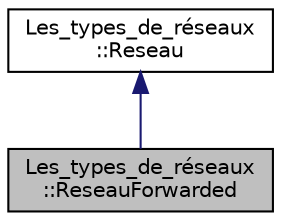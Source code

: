 digraph "Les_types_de_réseaux::ReseauForwarded"
{
 // LATEX_PDF_SIZE
  edge [fontname="Helvetica",fontsize="10",labelfontname="Helvetica",labelfontsize="10"];
  node [fontname="Helvetica",fontsize="10",shape=record];
  Node1 [label="Les_types_de_réseaux\l::ReseauForwarded",height=0.2,width=0.4,color="black", fillcolor="grey75", style="filled", fontcolor="black",tooltip=" "];
  Node2 -> Node1 [dir="back",color="midnightblue",fontsize="10",style="solid"];
  Node2 [label="Les_types_de_réseaux\l::Reseau",height=0.2,width=0.4,color="black", fillcolor="white", style="filled",URL="$class_les__types__de__r_xC3_xA9seaux_1_1_reseau.html",tooltip="Classe représentant un réseau."];
}
